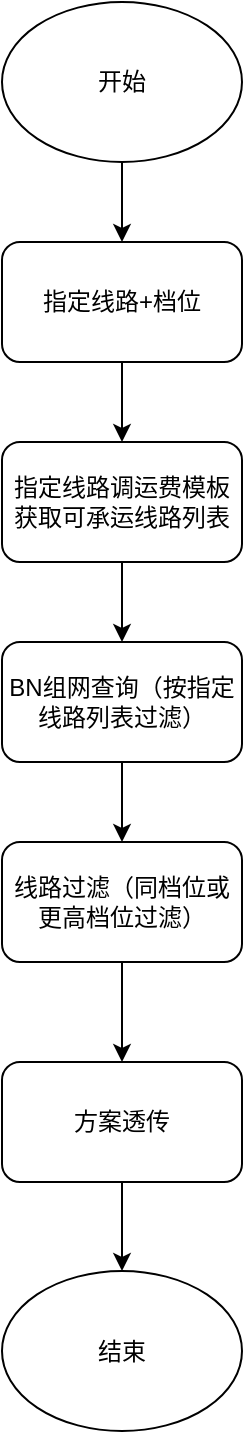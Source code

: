 <mxfile version="27.1.4">
  <diagram name="第 1 页" id="jSJ8SVsnWSZysaFK_Ut4">
    <mxGraphModel dx="1298" dy="706" grid="1" gridSize="10" guides="1" tooltips="1" connect="1" arrows="1" fold="1" page="1" pageScale="1" pageWidth="827" pageHeight="1169" math="0" shadow="0">
      <root>
        <mxCell id="0" />
        <mxCell id="1" parent="0" />
        <mxCell id="vliEY4tpriIMmWQ-F1L3-6" style="edgeStyle=orthogonalEdgeStyle;rounded=0;orthogonalLoop=1;jettySize=auto;html=1;exitX=0.5;exitY=1;exitDx=0;exitDy=0;entryX=0.5;entryY=0;entryDx=0;entryDy=0;" parent="1" source="vliEY4tpriIMmWQ-F1L3-1" target="vliEY4tpriIMmWQ-F1L3-2" edge="1">
          <mxGeometry relative="1" as="geometry" />
        </mxCell>
        <mxCell id="vliEY4tpriIMmWQ-F1L3-1" value="开始" style="ellipse;whiteSpace=wrap;html=1;fillColor=none;" parent="1" vertex="1">
          <mxGeometry x="260" y="70" width="120" height="80" as="geometry" />
        </mxCell>
        <mxCell id="5tEnzsrnYiPzs7nQUDVS-3" style="edgeStyle=orthogonalEdgeStyle;rounded=0;orthogonalLoop=1;jettySize=auto;html=1;exitX=0.5;exitY=1;exitDx=0;exitDy=0;entryX=0.5;entryY=0;entryDx=0;entryDy=0;" edge="1" parent="1" source="vliEY4tpriIMmWQ-F1L3-2" target="5tEnzsrnYiPzs7nQUDVS-1">
          <mxGeometry relative="1" as="geometry" />
        </mxCell>
        <mxCell id="vliEY4tpriIMmWQ-F1L3-2" value="指定线路+档位" style="rounded=1;whiteSpace=wrap;html=1;fillColor=none;" parent="1" vertex="1">
          <mxGeometry x="260" y="190" width="120" height="60" as="geometry" />
        </mxCell>
        <mxCell id="5tEnzsrnYiPzs7nQUDVS-5" style="edgeStyle=orthogonalEdgeStyle;rounded=0;orthogonalLoop=1;jettySize=auto;html=1;exitX=0.5;exitY=1;exitDx=0;exitDy=0;entryX=0.5;entryY=0;entryDx=0;entryDy=0;" edge="1" parent="1" source="vliEY4tpriIMmWQ-F1L3-3" target="5tEnzsrnYiPzs7nQUDVS-4">
          <mxGeometry relative="1" as="geometry" />
        </mxCell>
        <mxCell id="vliEY4tpriIMmWQ-F1L3-3" value="BN组网查询（按指定线路列表过滤）" style="rounded=1;whiteSpace=wrap;html=1;fillColor=none;" parent="1" vertex="1">
          <mxGeometry x="260" y="390" width="120" height="60" as="geometry" />
        </mxCell>
        <mxCell id="vliEY4tpriIMmWQ-F1L3-9" style="edgeStyle=orthogonalEdgeStyle;rounded=0;orthogonalLoop=1;jettySize=auto;html=1;exitX=0.5;exitY=1;exitDx=0;exitDy=0;entryX=0.5;entryY=0;entryDx=0;entryDy=0;" parent="1" source="vliEY4tpriIMmWQ-F1L3-4" target="vliEY4tpriIMmWQ-F1L3-5" edge="1">
          <mxGeometry relative="1" as="geometry" />
        </mxCell>
        <mxCell id="vliEY4tpriIMmWQ-F1L3-4" value="方案透传" style="rounded=1;whiteSpace=wrap;html=1;fillColor=none;" parent="1" vertex="1">
          <mxGeometry x="260" y="600" width="120" height="60" as="geometry" />
        </mxCell>
        <mxCell id="vliEY4tpriIMmWQ-F1L3-5" value="结束" style="ellipse;whiteSpace=wrap;html=1;fillColor=none;" parent="1" vertex="1">
          <mxGeometry x="260" y="704.5" width="120" height="80" as="geometry" />
        </mxCell>
        <mxCell id="5tEnzsrnYiPzs7nQUDVS-2" style="edgeStyle=orthogonalEdgeStyle;rounded=0;orthogonalLoop=1;jettySize=auto;html=1;exitX=0.5;exitY=1;exitDx=0;exitDy=0;entryX=0.5;entryY=0;entryDx=0;entryDy=0;" edge="1" parent="1" source="5tEnzsrnYiPzs7nQUDVS-1" target="vliEY4tpriIMmWQ-F1L3-3">
          <mxGeometry relative="1" as="geometry" />
        </mxCell>
        <mxCell id="5tEnzsrnYiPzs7nQUDVS-1" value="指定线路调运费模板获取可承运线路列表" style="rounded=1;whiteSpace=wrap;html=1;fillColor=none;" vertex="1" parent="1">
          <mxGeometry x="260" y="290" width="120" height="60" as="geometry" />
        </mxCell>
        <mxCell id="5tEnzsrnYiPzs7nQUDVS-6" style="edgeStyle=orthogonalEdgeStyle;rounded=0;orthogonalLoop=1;jettySize=auto;html=1;exitX=0.5;exitY=1;exitDx=0;exitDy=0;entryX=0.5;entryY=0;entryDx=0;entryDy=0;" edge="1" parent="1" source="5tEnzsrnYiPzs7nQUDVS-4" target="vliEY4tpriIMmWQ-F1L3-4">
          <mxGeometry relative="1" as="geometry" />
        </mxCell>
        <mxCell id="5tEnzsrnYiPzs7nQUDVS-4" value="线路过滤（同档位或更高档位过滤）" style="rounded=1;whiteSpace=wrap;html=1;fillColor=none;" vertex="1" parent="1">
          <mxGeometry x="260" y="490" width="120" height="60" as="geometry" />
        </mxCell>
      </root>
    </mxGraphModel>
  </diagram>
</mxfile>
